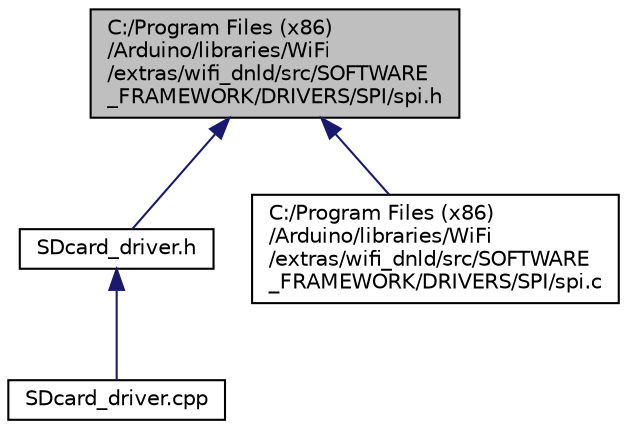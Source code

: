 digraph "C:/Program Files (x86)/Arduino/libraries/WiFi/extras/wifi_dnld/src/SOFTWARE_FRAMEWORK/DRIVERS/SPI/spi.h"
{
  edge [fontname="Helvetica",fontsize="10",labelfontname="Helvetica",labelfontsize="10"];
  node [fontname="Helvetica",fontsize="10",shape=record];
  Node1 [label="C:/Program Files (x86)\l/Arduino/libraries/WiFi\l/extras/wifi_dnld/src/SOFTWARE\l_FRAMEWORK/DRIVERS/SPI/spi.h",height=0.2,width=0.4,color="black", fillcolor="grey75", style="filled", fontcolor="black"];
  Node1 -> Node2 [dir="back",color="midnightblue",fontsize="10",style="solid",fontname="Helvetica"];
  Node2 [label="SDcard_driver.h",height=0.2,width=0.4,color="black", fillcolor="white", style="filled",URL="$_s_dcard__driver_8h.html"];
  Node2 -> Node3 [dir="back",color="midnightblue",fontsize="10",style="solid",fontname="Helvetica"];
  Node3 [label="SDcard_driver.cpp",height=0.2,width=0.4,color="black", fillcolor="white", style="filled",URL="$_s_dcard__driver_8cpp.html"];
  Node1 -> Node4 [dir="back",color="midnightblue",fontsize="10",style="solid",fontname="Helvetica"];
  Node4 [label="C:/Program Files (x86)\l/Arduino/libraries/WiFi\l/extras/wifi_dnld/src/SOFTWARE\l_FRAMEWORK/DRIVERS/SPI/spi.c",height=0.2,width=0.4,color="black", fillcolor="white", style="filled",URL="$spi_8c.html",tooltip="SPI driver for AVR32 UC3. "];
}
